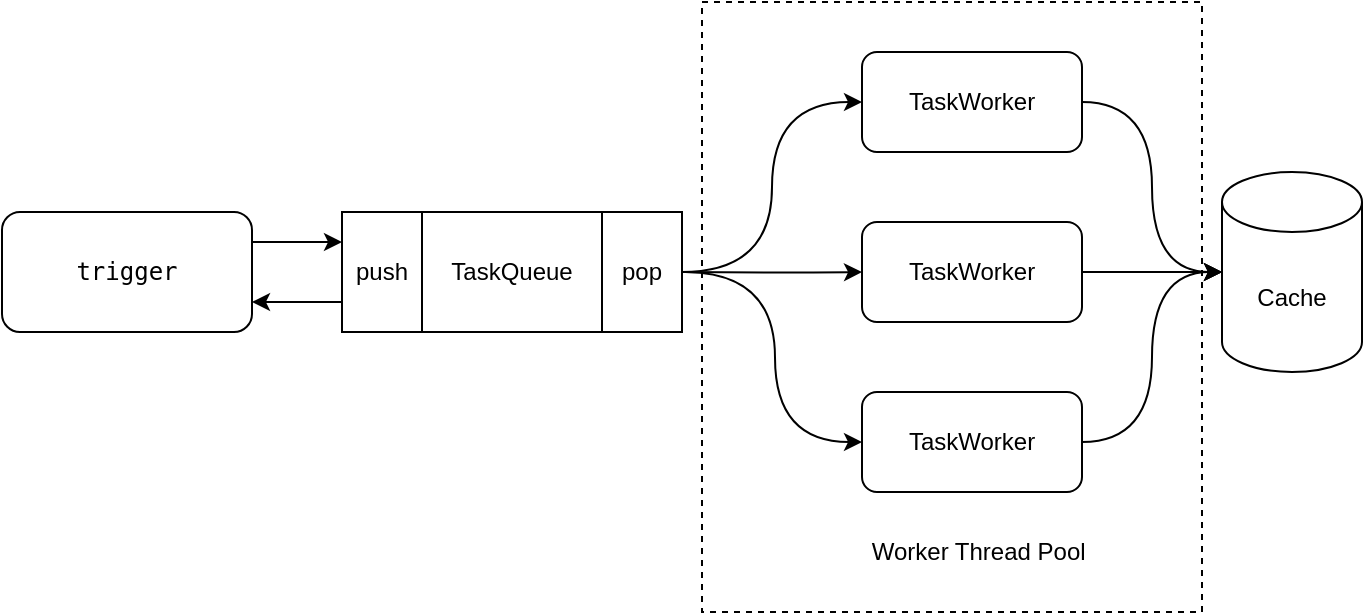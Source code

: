 <mxfile version="14.4.3" type="github">
  <diagram id="wP8qA5ngoGfIH-O9ufZR" name="Page-1">
    <mxGraphModel dx="2066" dy="1051" grid="1" gridSize="10" guides="1" tooltips="1" connect="1" arrows="1" fold="1" page="1" pageScale="1" pageWidth="850" pageHeight="1100" math="0" shadow="0">
      <root>
        <mxCell id="0" />
        <mxCell id="1" parent="0" />
        <mxCell id="CneanovkQvf2nwdS3MYU-1" value="&lt;code&gt;trigger&lt;/code&gt;" style="rounded=1;whiteSpace=wrap;html=1;" vertex="1" parent="1">
          <mxGeometry x="100" y="240" width="125" height="60" as="geometry" />
        </mxCell>
        <mxCell id="CneanovkQvf2nwdS3MYU-3" value="TaskQueue" style="shape=process;whiteSpace=wrap;html=1;backgroundOutline=1;size=0.235;" vertex="1" parent="1">
          <mxGeometry x="270" y="240" width="170" height="60" as="geometry" />
        </mxCell>
        <mxCell id="CneanovkQvf2nwdS3MYU-17" value="TaskWorker" style="rounded=1;whiteSpace=wrap;html=1;" vertex="1" parent="1">
          <mxGeometry x="530" y="160" width="110" height="50" as="geometry" />
        </mxCell>
        <mxCell id="CneanovkQvf2nwdS3MYU-18" value="" style="endArrow=classic;html=1;exitX=1;exitY=0.5;exitDx=0;exitDy=0;entryX=0;entryY=0.5;entryDx=0;entryDy=0;edgeStyle=orthogonalEdgeStyle;curved=1;" edge="1" parent="1" source="CneanovkQvf2nwdS3MYU-3" target="CneanovkQvf2nwdS3MYU-17">
          <mxGeometry width="50" height="50" relative="1" as="geometry">
            <mxPoint x="470" y="300" as="sourcePoint" />
            <mxPoint x="520" y="250" as="targetPoint" />
          </mxGeometry>
        </mxCell>
        <mxCell id="CneanovkQvf2nwdS3MYU-21" value="TaskWorker" style="rounded=1;whiteSpace=wrap;html=1;" vertex="1" parent="1">
          <mxGeometry x="530" y="245" width="110" height="50" as="geometry" />
        </mxCell>
        <mxCell id="CneanovkQvf2nwdS3MYU-22" value="" style="endArrow=classic;html=1;entryX=0;entryY=0.5;entryDx=0;entryDy=0;edgeStyle=orthogonalEdgeStyle;curved=1;" edge="1" parent="1" target="CneanovkQvf2nwdS3MYU-21">
          <mxGeometry width="50" height="50" relative="1" as="geometry">
            <mxPoint x="440" y="270" as="sourcePoint" />
            <mxPoint x="540" y="195" as="targetPoint" />
          </mxGeometry>
        </mxCell>
        <mxCell id="CneanovkQvf2nwdS3MYU-23" value="TaskWorker" style="rounded=1;whiteSpace=wrap;html=1;" vertex="1" parent="1">
          <mxGeometry x="530" y="330" width="110" height="50" as="geometry" />
        </mxCell>
        <mxCell id="CneanovkQvf2nwdS3MYU-24" value="" style="endArrow=classic;html=1;entryX=0;entryY=0.5;entryDx=0;entryDy=0;edgeStyle=orthogonalEdgeStyle;curved=1;" edge="1" parent="1" target="CneanovkQvf2nwdS3MYU-23">
          <mxGeometry width="50" height="50" relative="1" as="geometry">
            <mxPoint x="442" y="270" as="sourcePoint" />
            <mxPoint x="540" y="280" as="targetPoint" />
          </mxGeometry>
        </mxCell>
        <mxCell id="CneanovkQvf2nwdS3MYU-25" value="" style="endArrow=classic;html=1;exitX=1;exitY=0.25;exitDx=0;exitDy=0;entryX=0;entryY=0.25;entryDx=0;entryDy=0;" edge="1" parent="1" source="CneanovkQvf2nwdS3MYU-1" target="CneanovkQvf2nwdS3MYU-3">
          <mxGeometry width="50" height="50" relative="1" as="geometry">
            <mxPoint x="270" y="380" as="sourcePoint" />
            <mxPoint x="320" y="330" as="targetPoint" />
          </mxGeometry>
        </mxCell>
        <mxCell id="CneanovkQvf2nwdS3MYU-26" value="" style="endArrow=classic;html=1;entryX=1;entryY=0.75;entryDx=0;entryDy=0;exitX=0;exitY=0.75;exitDx=0;exitDy=0;" edge="1" parent="1" source="CneanovkQvf2nwdS3MYU-3" target="CneanovkQvf2nwdS3MYU-1">
          <mxGeometry width="50" height="50" relative="1" as="geometry">
            <mxPoint x="280" y="410" as="sourcePoint" />
            <mxPoint x="330" y="360" as="targetPoint" />
          </mxGeometry>
        </mxCell>
        <mxCell id="CneanovkQvf2nwdS3MYU-27" value="push" style="text;html=1;strokeColor=none;fillColor=none;align=center;verticalAlign=middle;whiteSpace=wrap;rounded=0;" vertex="1" parent="1">
          <mxGeometry x="270" y="260" width="40" height="20" as="geometry" />
        </mxCell>
        <mxCell id="CneanovkQvf2nwdS3MYU-28" value="pop" style="text;html=1;strokeColor=none;fillColor=none;align=center;verticalAlign=middle;whiteSpace=wrap;rounded=0;" vertex="1" parent="1">
          <mxGeometry x="400" y="260" width="40" height="20" as="geometry" />
        </mxCell>
        <mxCell id="CneanovkQvf2nwdS3MYU-29" value="Cache" style="shape=cylinder3;whiteSpace=wrap;html=1;boundedLbl=1;backgroundOutline=1;size=15;" vertex="1" parent="1">
          <mxGeometry x="710" y="220" width="70" height="100" as="geometry" />
        </mxCell>
        <mxCell id="CneanovkQvf2nwdS3MYU-30" value="" style="endArrow=classic;html=1;entryX=0;entryY=0.5;entryDx=0;entryDy=0;entryPerimeter=0;edgeStyle=orthogonalEdgeStyle;curved=1;" edge="1" parent="1" source="CneanovkQvf2nwdS3MYU-17" target="CneanovkQvf2nwdS3MYU-29">
          <mxGeometry width="50" height="50" relative="1" as="geometry">
            <mxPoint x="670" y="190" as="sourcePoint" />
            <mxPoint x="720" y="140" as="targetPoint" />
          </mxGeometry>
        </mxCell>
        <mxCell id="CneanovkQvf2nwdS3MYU-31" value="" style="endArrow=classic;html=1;entryX=0;entryY=0.5;entryDx=0;entryDy=0;entryPerimeter=0;exitX=1;exitY=0.5;exitDx=0;exitDy=0;" edge="1" parent="1" source="CneanovkQvf2nwdS3MYU-21" target="CneanovkQvf2nwdS3MYU-29">
          <mxGeometry width="50" height="50" relative="1" as="geometry">
            <mxPoint x="650" y="195" as="sourcePoint" />
            <mxPoint x="720" y="280" as="targetPoint" />
          </mxGeometry>
        </mxCell>
        <mxCell id="CneanovkQvf2nwdS3MYU-32" value="" style="endArrow=classic;html=1;entryX=0;entryY=0.5;entryDx=0;entryDy=0;entryPerimeter=0;edgeStyle=orthogonalEdgeStyle;curved=1;exitX=1;exitY=0.5;exitDx=0;exitDy=0;" edge="1" parent="1" source="CneanovkQvf2nwdS3MYU-23" target="CneanovkQvf2nwdS3MYU-29">
          <mxGeometry width="50" height="50" relative="1" as="geometry">
            <mxPoint x="660" y="350" as="sourcePoint" />
            <mxPoint x="730" y="435" as="targetPoint" />
          </mxGeometry>
        </mxCell>
        <mxCell id="CneanovkQvf2nwdS3MYU-36" value="" style="rounded=0;whiteSpace=wrap;html=1;dashed=1;fillColor=none;" vertex="1" parent="1">
          <mxGeometry x="450" y="135" width="250" height="305" as="geometry" />
        </mxCell>
        <mxCell id="CneanovkQvf2nwdS3MYU-37" value="Worker Thread Pool&amp;nbsp;" style="text;html=1;strokeColor=none;fillColor=none;align=center;verticalAlign=middle;whiteSpace=wrap;rounded=0;" vertex="1" parent="1">
          <mxGeometry x="520" y="400" width="140" height="20" as="geometry" />
        </mxCell>
      </root>
    </mxGraphModel>
  </diagram>
</mxfile>
